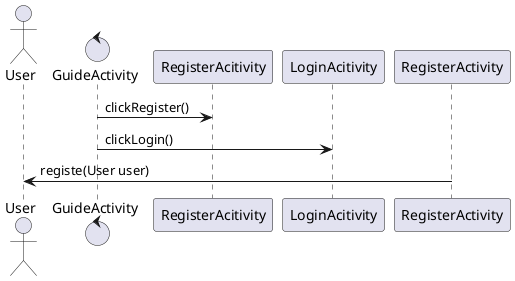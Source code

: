 @startuml
actor User
control GuideActivity
GuideActivity -> RegisterAcitivity : clickRegister()
GuideActivity -> LoginAcitivity : clickLogin()
RegisterActivity -> User : registe(User user)
@enduml
